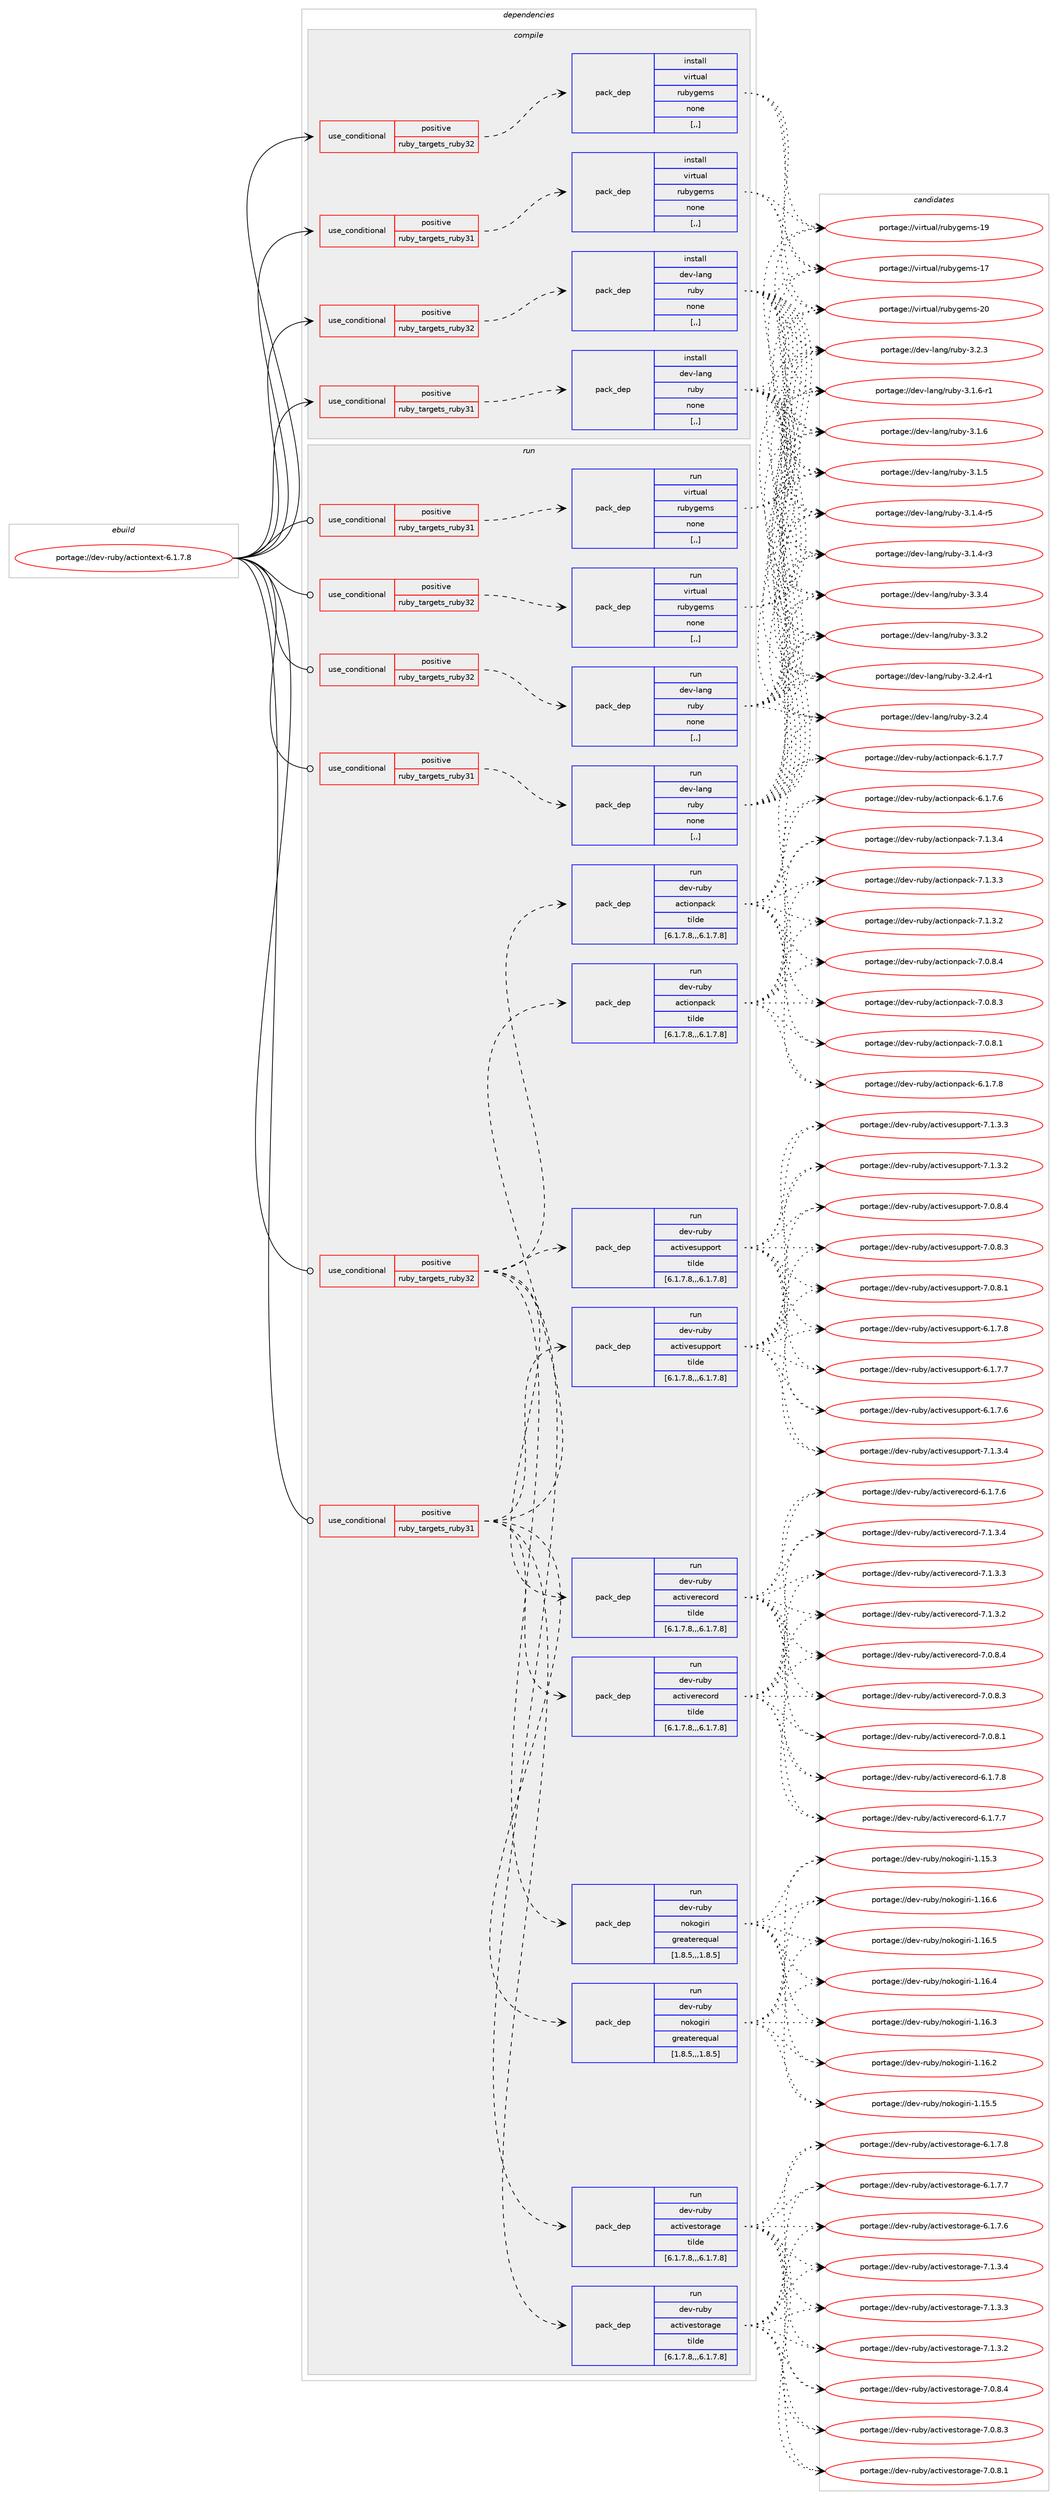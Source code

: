 digraph prolog {

# *************
# Graph options
# *************

newrank=true;
concentrate=true;
compound=true;
graph [rankdir=LR,fontname=Helvetica,fontsize=10,ranksep=1.5];#, ranksep=2.5, nodesep=0.2];
edge  [arrowhead=vee];
node  [fontname=Helvetica,fontsize=10];

# **********
# The ebuild
# **********

subgraph cluster_leftcol {
color=gray;
label=<<i>ebuild</i>>;
id [label="portage://dev-ruby/actiontext-6.1.7.8", color=red, width=4, href="../dev-ruby/actiontext-6.1.7.8.svg"];
}

# ****************
# The dependencies
# ****************

subgraph cluster_midcol {
color=gray;
label=<<i>dependencies</i>>;
subgraph cluster_compile {
fillcolor="#eeeeee";
style=filled;
label=<<i>compile</i>>;
subgraph cond43175 {
dependency173462 [label=<<TABLE BORDER="0" CELLBORDER="1" CELLSPACING="0" CELLPADDING="4"><TR><TD ROWSPAN="3" CELLPADDING="10">use_conditional</TD></TR><TR><TD>positive</TD></TR><TR><TD>ruby_targets_ruby31</TD></TR></TABLE>>, shape=none, color=red];
subgraph pack129010 {
dependency173463 [label=<<TABLE BORDER="0" CELLBORDER="1" CELLSPACING="0" CELLPADDING="4" WIDTH="220"><TR><TD ROWSPAN="6" CELLPADDING="30">pack_dep</TD></TR><TR><TD WIDTH="110">install</TD></TR><TR><TD>dev-lang</TD></TR><TR><TD>ruby</TD></TR><TR><TD>none</TD></TR><TR><TD>[,,]</TD></TR></TABLE>>, shape=none, color=blue];
}
dependency173462:e -> dependency173463:w [weight=20,style="dashed",arrowhead="vee"];
}
id:e -> dependency173462:w [weight=20,style="solid",arrowhead="vee"];
subgraph cond43176 {
dependency173464 [label=<<TABLE BORDER="0" CELLBORDER="1" CELLSPACING="0" CELLPADDING="4"><TR><TD ROWSPAN="3" CELLPADDING="10">use_conditional</TD></TR><TR><TD>positive</TD></TR><TR><TD>ruby_targets_ruby31</TD></TR></TABLE>>, shape=none, color=red];
subgraph pack129011 {
dependency173465 [label=<<TABLE BORDER="0" CELLBORDER="1" CELLSPACING="0" CELLPADDING="4" WIDTH="220"><TR><TD ROWSPAN="6" CELLPADDING="30">pack_dep</TD></TR><TR><TD WIDTH="110">install</TD></TR><TR><TD>virtual</TD></TR><TR><TD>rubygems</TD></TR><TR><TD>none</TD></TR><TR><TD>[,,]</TD></TR></TABLE>>, shape=none, color=blue];
}
dependency173464:e -> dependency173465:w [weight=20,style="dashed",arrowhead="vee"];
}
id:e -> dependency173464:w [weight=20,style="solid",arrowhead="vee"];
subgraph cond43177 {
dependency173466 [label=<<TABLE BORDER="0" CELLBORDER="1" CELLSPACING="0" CELLPADDING="4"><TR><TD ROWSPAN="3" CELLPADDING="10">use_conditional</TD></TR><TR><TD>positive</TD></TR><TR><TD>ruby_targets_ruby32</TD></TR></TABLE>>, shape=none, color=red];
subgraph pack129012 {
dependency173467 [label=<<TABLE BORDER="0" CELLBORDER="1" CELLSPACING="0" CELLPADDING="4" WIDTH="220"><TR><TD ROWSPAN="6" CELLPADDING="30">pack_dep</TD></TR><TR><TD WIDTH="110">install</TD></TR><TR><TD>dev-lang</TD></TR><TR><TD>ruby</TD></TR><TR><TD>none</TD></TR><TR><TD>[,,]</TD></TR></TABLE>>, shape=none, color=blue];
}
dependency173466:e -> dependency173467:w [weight=20,style="dashed",arrowhead="vee"];
}
id:e -> dependency173466:w [weight=20,style="solid",arrowhead="vee"];
subgraph cond43178 {
dependency173468 [label=<<TABLE BORDER="0" CELLBORDER="1" CELLSPACING="0" CELLPADDING="4"><TR><TD ROWSPAN="3" CELLPADDING="10">use_conditional</TD></TR><TR><TD>positive</TD></TR><TR><TD>ruby_targets_ruby32</TD></TR></TABLE>>, shape=none, color=red];
subgraph pack129013 {
dependency173469 [label=<<TABLE BORDER="0" CELLBORDER="1" CELLSPACING="0" CELLPADDING="4" WIDTH="220"><TR><TD ROWSPAN="6" CELLPADDING="30">pack_dep</TD></TR><TR><TD WIDTH="110">install</TD></TR><TR><TD>virtual</TD></TR><TR><TD>rubygems</TD></TR><TR><TD>none</TD></TR><TR><TD>[,,]</TD></TR></TABLE>>, shape=none, color=blue];
}
dependency173468:e -> dependency173469:w [weight=20,style="dashed",arrowhead="vee"];
}
id:e -> dependency173468:w [weight=20,style="solid",arrowhead="vee"];
}
subgraph cluster_compileandrun {
fillcolor="#eeeeee";
style=filled;
label=<<i>compile and run</i>>;
}
subgraph cluster_run {
fillcolor="#eeeeee";
style=filled;
label=<<i>run</i>>;
subgraph cond43179 {
dependency173470 [label=<<TABLE BORDER="0" CELLBORDER="1" CELLSPACING="0" CELLPADDING="4"><TR><TD ROWSPAN="3" CELLPADDING="10">use_conditional</TD></TR><TR><TD>positive</TD></TR><TR><TD>ruby_targets_ruby31</TD></TR></TABLE>>, shape=none, color=red];
subgraph pack129014 {
dependency173471 [label=<<TABLE BORDER="0" CELLBORDER="1" CELLSPACING="0" CELLPADDING="4" WIDTH="220"><TR><TD ROWSPAN="6" CELLPADDING="30">pack_dep</TD></TR><TR><TD WIDTH="110">run</TD></TR><TR><TD>dev-lang</TD></TR><TR><TD>ruby</TD></TR><TR><TD>none</TD></TR><TR><TD>[,,]</TD></TR></TABLE>>, shape=none, color=blue];
}
dependency173470:e -> dependency173471:w [weight=20,style="dashed",arrowhead="vee"];
}
id:e -> dependency173470:w [weight=20,style="solid",arrowhead="odot"];
subgraph cond43180 {
dependency173472 [label=<<TABLE BORDER="0" CELLBORDER="1" CELLSPACING="0" CELLPADDING="4"><TR><TD ROWSPAN="3" CELLPADDING="10">use_conditional</TD></TR><TR><TD>positive</TD></TR><TR><TD>ruby_targets_ruby31</TD></TR></TABLE>>, shape=none, color=red];
subgraph pack129015 {
dependency173473 [label=<<TABLE BORDER="0" CELLBORDER="1" CELLSPACING="0" CELLPADDING="4" WIDTH="220"><TR><TD ROWSPAN="6" CELLPADDING="30">pack_dep</TD></TR><TR><TD WIDTH="110">run</TD></TR><TR><TD>dev-ruby</TD></TR><TR><TD>actionpack</TD></TR><TR><TD>tilde</TD></TR><TR><TD>[6.1.7.8,,,6.1.7.8]</TD></TR></TABLE>>, shape=none, color=blue];
}
dependency173472:e -> dependency173473:w [weight=20,style="dashed",arrowhead="vee"];
subgraph pack129016 {
dependency173474 [label=<<TABLE BORDER="0" CELLBORDER="1" CELLSPACING="0" CELLPADDING="4" WIDTH="220"><TR><TD ROWSPAN="6" CELLPADDING="30">pack_dep</TD></TR><TR><TD WIDTH="110">run</TD></TR><TR><TD>dev-ruby</TD></TR><TR><TD>activerecord</TD></TR><TR><TD>tilde</TD></TR><TR><TD>[6.1.7.8,,,6.1.7.8]</TD></TR></TABLE>>, shape=none, color=blue];
}
dependency173472:e -> dependency173474:w [weight=20,style="dashed",arrowhead="vee"];
subgraph pack129017 {
dependency173475 [label=<<TABLE BORDER="0" CELLBORDER="1" CELLSPACING="0" CELLPADDING="4" WIDTH="220"><TR><TD ROWSPAN="6" CELLPADDING="30">pack_dep</TD></TR><TR><TD WIDTH="110">run</TD></TR><TR><TD>dev-ruby</TD></TR><TR><TD>activestorage</TD></TR><TR><TD>tilde</TD></TR><TR><TD>[6.1.7.8,,,6.1.7.8]</TD></TR></TABLE>>, shape=none, color=blue];
}
dependency173472:e -> dependency173475:w [weight=20,style="dashed",arrowhead="vee"];
subgraph pack129018 {
dependency173476 [label=<<TABLE BORDER="0" CELLBORDER="1" CELLSPACING="0" CELLPADDING="4" WIDTH="220"><TR><TD ROWSPAN="6" CELLPADDING="30">pack_dep</TD></TR><TR><TD WIDTH="110">run</TD></TR><TR><TD>dev-ruby</TD></TR><TR><TD>activesupport</TD></TR><TR><TD>tilde</TD></TR><TR><TD>[6.1.7.8,,,6.1.7.8]</TD></TR></TABLE>>, shape=none, color=blue];
}
dependency173472:e -> dependency173476:w [weight=20,style="dashed",arrowhead="vee"];
subgraph pack129019 {
dependency173477 [label=<<TABLE BORDER="0" CELLBORDER="1" CELLSPACING="0" CELLPADDING="4" WIDTH="220"><TR><TD ROWSPAN="6" CELLPADDING="30">pack_dep</TD></TR><TR><TD WIDTH="110">run</TD></TR><TR><TD>dev-ruby</TD></TR><TR><TD>nokogiri</TD></TR><TR><TD>greaterequal</TD></TR><TR><TD>[1.8.5,,,1.8.5]</TD></TR></TABLE>>, shape=none, color=blue];
}
dependency173472:e -> dependency173477:w [weight=20,style="dashed",arrowhead="vee"];
}
id:e -> dependency173472:w [weight=20,style="solid",arrowhead="odot"];
subgraph cond43181 {
dependency173478 [label=<<TABLE BORDER="0" CELLBORDER="1" CELLSPACING="0" CELLPADDING="4"><TR><TD ROWSPAN="3" CELLPADDING="10">use_conditional</TD></TR><TR><TD>positive</TD></TR><TR><TD>ruby_targets_ruby31</TD></TR></TABLE>>, shape=none, color=red];
subgraph pack129020 {
dependency173479 [label=<<TABLE BORDER="0" CELLBORDER="1" CELLSPACING="0" CELLPADDING="4" WIDTH="220"><TR><TD ROWSPAN="6" CELLPADDING="30">pack_dep</TD></TR><TR><TD WIDTH="110">run</TD></TR><TR><TD>virtual</TD></TR><TR><TD>rubygems</TD></TR><TR><TD>none</TD></TR><TR><TD>[,,]</TD></TR></TABLE>>, shape=none, color=blue];
}
dependency173478:e -> dependency173479:w [weight=20,style="dashed",arrowhead="vee"];
}
id:e -> dependency173478:w [weight=20,style="solid",arrowhead="odot"];
subgraph cond43182 {
dependency173480 [label=<<TABLE BORDER="0" CELLBORDER="1" CELLSPACING="0" CELLPADDING="4"><TR><TD ROWSPAN="3" CELLPADDING="10">use_conditional</TD></TR><TR><TD>positive</TD></TR><TR><TD>ruby_targets_ruby32</TD></TR></TABLE>>, shape=none, color=red];
subgraph pack129021 {
dependency173481 [label=<<TABLE BORDER="0" CELLBORDER="1" CELLSPACING="0" CELLPADDING="4" WIDTH="220"><TR><TD ROWSPAN="6" CELLPADDING="30">pack_dep</TD></TR><TR><TD WIDTH="110">run</TD></TR><TR><TD>dev-lang</TD></TR><TR><TD>ruby</TD></TR><TR><TD>none</TD></TR><TR><TD>[,,]</TD></TR></TABLE>>, shape=none, color=blue];
}
dependency173480:e -> dependency173481:w [weight=20,style="dashed",arrowhead="vee"];
}
id:e -> dependency173480:w [weight=20,style="solid",arrowhead="odot"];
subgraph cond43183 {
dependency173482 [label=<<TABLE BORDER="0" CELLBORDER="1" CELLSPACING="0" CELLPADDING="4"><TR><TD ROWSPAN="3" CELLPADDING="10">use_conditional</TD></TR><TR><TD>positive</TD></TR><TR><TD>ruby_targets_ruby32</TD></TR></TABLE>>, shape=none, color=red];
subgraph pack129022 {
dependency173483 [label=<<TABLE BORDER="0" CELLBORDER="1" CELLSPACING="0" CELLPADDING="4" WIDTH="220"><TR><TD ROWSPAN="6" CELLPADDING="30">pack_dep</TD></TR><TR><TD WIDTH="110">run</TD></TR><TR><TD>dev-ruby</TD></TR><TR><TD>actionpack</TD></TR><TR><TD>tilde</TD></TR><TR><TD>[6.1.7.8,,,6.1.7.8]</TD></TR></TABLE>>, shape=none, color=blue];
}
dependency173482:e -> dependency173483:w [weight=20,style="dashed",arrowhead="vee"];
subgraph pack129023 {
dependency173484 [label=<<TABLE BORDER="0" CELLBORDER="1" CELLSPACING="0" CELLPADDING="4" WIDTH="220"><TR><TD ROWSPAN="6" CELLPADDING="30">pack_dep</TD></TR><TR><TD WIDTH="110">run</TD></TR><TR><TD>dev-ruby</TD></TR><TR><TD>activerecord</TD></TR><TR><TD>tilde</TD></TR><TR><TD>[6.1.7.8,,,6.1.7.8]</TD></TR></TABLE>>, shape=none, color=blue];
}
dependency173482:e -> dependency173484:w [weight=20,style="dashed",arrowhead="vee"];
subgraph pack129024 {
dependency173485 [label=<<TABLE BORDER="0" CELLBORDER="1" CELLSPACING="0" CELLPADDING="4" WIDTH="220"><TR><TD ROWSPAN="6" CELLPADDING="30">pack_dep</TD></TR><TR><TD WIDTH="110">run</TD></TR><TR><TD>dev-ruby</TD></TR><TR><TD>activestorage</TD></TR><TR><TD>tilde</TD></TR><TR><TD>[6.1.7.8,,,6.1.7.8]</TD></TR></TABLE>>, shape=none, color=blue];
}
dependency173482:e -> dependency173485:w [weight=20,style="dashed",arrowhead="vee"];
subgraph pack129025 {
dependency173486 [label=<<TABLE BORDER="0" CELLBORDER="1" CELLSPACING="0" CELLPADDING="4" WIDTH="220"><TR><TD ROWSPAN="6" CELLPADDING="30">pack_dep</TD></TR><TR><TD WIDTH="110">run</TD></TR><TR><TD>dev-ruby</TD></TR><TR><TD>activesupport</TD></TR><TR><TD>tilde</TD></TR><TR><TD>[6.1.7.8,,,6.1.7.8]</TD></TR></TABLE>>, shape=none, color=blue];
}
dependency173482:e -> dependency173486:w [weight=20,style="dashed",arrowhead="vee"];
subgraph pack129026 {
dependency173487 [label=<<TABLE BORDER="0" CELLBORDER="1" CELLSPACING="0" CELLPADDING="4" WIDTH="220"><TR><TD ROWSPAN="6" CELLPADDING="30">pack_dep</TD></TR><TR><TD WIDTH="110">run</TD></TR><TR><TD>dev-ruby</TD></TR><TR><TD>nokogiri</TD></TR><TR><TD>greaterequal</TD></TR><TR><TD>[1.8.5,,,1.8.5]</TD></TR></TABLE>>, shape=none, color=blue];
}
dependency173482:e -> dependency173487:w [weight=20,style="dashed",arrowhead="vee"];
}
id:e -> dependency173482:w [weight=20,style="solid",arrowhead="odot"];
subgraph cond43184 {
dependency173488 [label=<<TABLE BORDER="0" CELLBORDER="1" CELLSPACING="0" CELLPADDING="4"><TR><TD ROWSPAN="3" CELLPADDING="10">use_conditional</TD></TR><TR><TD>positive</TD></TR><TR><TD>ruby_targets_ruby32</TD></TR></TABLE>>, shape=none, color=red];
subgraph pack129027 {
dependency173489 [label=<<TABLE BORDER="0" CELLBORDER="1" CELLSPACING="0" CELLPADDING="4" WIDTH="220"><TR><TD ROWSPAN="6" CELLPADDING="30">pack_dep</TD></TR><TR><TD WIDTH="110">run</TD></TR><TR><TD>virtual</TD></TR><TR><TD>rubygems</TD></TR><TR><TD>none</TD></TR><TR><TD>[,,]</TD></TR></TABLE>>, shape=none, color=blue];
}
dependency173488:e -> dependency173489:w [weight=20,style="dashed",arrowhead="vee"];
}
id:e -> dependency173488:w [weight=20,style="solid",arrowhead="odot"];
}
}

# **************
# The candidates
# **************

subgraph cluster_choices {
rank=same;
color=gray;
label=<<i>candidates</i>>;

subgraph choice129010 {
color=black;
nodesep=1;
choice10010111845108971101034711411798121455146514652 [label="portage://dev-lang/ruby-3.3.4", color=red, width=4,href="../dev-lang/ruby-3.3.4.svg"];
choice10010111845108971101034711411798121455146514650 [label="portage://dev-lang/ruby-3.3.2", color=red, width=4,href="../dev-lang/ruby-3.3.2.svg"];
choice100101118451089711010347114117981214551465046524511449 [label="portage://dev-lang/ruby-3.2.4-r1", color=red, width=4,href="../dev-lang/ruby-3.2.4-r1.svg"];
choice10010111845108971101034711411798121455146504652 [label="portage://dev-lang/ruby-3.2.4", color=red, width=4,href="../dev-lang/ruby-3.2.4.svg"];
choice10010111845108971101034711411798121455146504651 [label="portage://dev-lang/ruby-3.2.3", color=red, width=4,href="../dev-lang/ruby-3.2.3.svg"];
choice100101118451089711010347114117981214551464946544511449 [label="portage://dev-lang/ruby-3.1.6-r1", color=red, width=4,href="../dev-lang/ruby-3.1.6-r1.svg"];
choice10010111845108971101034711411798121455146494654 [label="portage://dev-lang/ruby-3.1.6", color=red, width=4,href="../dev-lang/ruby-3.1.6.svg"];
choice10010111845108971101034711411798121455146494653 [label="portage://dev-lang/ruby-3.1.5", color=red, width=4,href="../dev-lang/ruby-3.1.5.svg"];
choice100101118451089711010347114117981214551464946524511453 [label="portage://dev-lang/ruby-3.1.4-r5", color=red, width=4,href="../dev-lang/ruby-3.1.4-r5.svg"];
choice100101118451089711010347114117981214551464946524511451 [label="portage://dev-lang/ruby-3.1.4-r3", color=red, width=4,href="../dev-lang/ruby-3.1.4-r3.svg"];
dependency173463:e -> choice10010111845108971101034711411798121455146514652:w [style=dotted,weight="100"];
dependency173463:e -> choice10010111845108971101034711411798121455146514650:w [style=dotted,weight="100"];
dependency173463:e -> choice100101118451089711010347114117981214551465046524511449:w [style=dotted,weight="100"];
dependency173463:e -> choice10010111845108971101034711411798121455146504652:w [style=dotted,weight="100"];
dependency173463:e -> choice10010111845108971101034711411798121455146504651:w [style=dotted,weight="100"];
dependency173463:e -> choice100101118451089711010347114117981214551464946544511449:w [style=dotted,weight="100"];
dependency173463:e -> choice10010111845108971101034711411798121455146494654:w [style=dotted,weight="100"];
dependency173463:e -> choice10010111845108971101034711411798121455146494653:w [style=dotted,weight="100"];
dependency173463:e -> choice100101118451089711010347114117981214551464946524511453:w [style=dotted,weight="100"];
dependency173463:e -> choice100101118451089711010347114117981214551464946524511451:w [style=dotted,weight="100"];
}
subgraph choice129011 {
color=black;
nodesep=1;
choice118105114116117971084711411798121103101109115455048 [label="portage://virtual/rubygems-20", color=red, width=4,href="../virtual/rubygems-20.svg"];
choice118105114116117971084711411798121103101109115454957 [label="portage://virtual/rubygems-19", color=red, width=4,href="../virtual/rubygems-19.svg"];
choice118105114116117971084711411798121103101109115454955 [label="portage://virtual/rubygems-17", color=red, width=4,href="../virtual/rubygems-17.svg"];
dependency173465:e -> choice118105114116117971084711411798121103101109115455048:w [style=dotted,weight="100"];
dependency173465:e -> choice118105114116117971084711411798121103101109115454957:w [style=dotted,weight="100"];
dependency173465:e -> choice118105114116117971084711411798121103101109115454955:w [style=dotted,weight="100"];
}
subgraph choice129012 {
color=black;
nodesep=1;
choice10010111845108971101034711411798121455146514652 [label="portage://dev-lang/ruby-3.3.4", color=red, width=4,href="../dev-lang/ruby-3.3.4.svg"];
choice10010111845108971101034711411798121455146514650 [label="portage://dev-lang/ruby-3.3.2", color=red, width=4,href="../dev-lang/ruby-3.3.2.svg"];
choice100101118451089711010347114117981214551465046524511449 [label="portage://dev-lang/ruby-3.2.4-r1", color=red, width=4,href="../dev-lang/ruby-3.2.4-r1.svg"];
choice10010111845108971101034711411798121455146504652 [label="portage://dev-lang/ruby-3.2.4", color=red, width=4,href="../dev-lang/ruby-3.2.4.svg"];
choice10010111845108971101034711411798121455146504651 [label="portage://dev-lang/ruby-3.2.3", color=red, width=4,href="../dev-lang/ruby-3.2.3.svg"];
choice100101118451089711010347114117981214551464946544511449 [label="portage://dev-lang/ruby-3.1.6-r1", color=red, width=4,href="../dev-lang/ruby-3.1.6-r1.svg"];
choice10010111845108971101034711411798121455146494654 [label="portage://dev-lang/ruby-3.1.6", color=red, width=4,href="../dev-lang/ruby-3.1.6.svg"];
choice10010111845108971101034711411798121455146494653 [label="portage://dev-lang/ruby-3.1.5", color=red, width=4,href="../dev-lang/ruby-3.1.5.svg"];
choice100101118451089711010347114117981214551464946524511453 [label="portage://dev-lang/ruby-3.1.4-r5", color=red, width=4,href="../dev-lang/ruby-3.1.4-r5.svg"];
choice100101118451089711010347114117981214551464946524511451 [label="portage://dev-lang/ruby-3.1.4-r3", color=red, width=4,href="../dev-lang/ruby-3.1.4-r3.svg"];
dependency173467:e -> choice10010111845108971101034711411798121455146514652:w [style=dotted,weight="100"];
dependency173467:e -> choice10010111845108971101034711411798121455146514650:w [style=dotted,weight="100"];
dependency173467:e -> choice100101118451089711010347114117981214551465046524511449:w [style=dotted,weight="100"];
dependency173467:e -> choice10010111845108971101034711411798121455146504652:w [style=dotted,weight="100"];
dependency173467:e -> choice10010111845108971101034711411798121455146504651:w [style=dotted,weight="100"];
dependency173467:e -> choice100101118451089711010347114117981214551464946544511449:w [style=dotted,weight="100"];
dependency173467:e -> choice10010111845108971101034711411798121455146494654:w [style=dotted,weight="100"];
dependency173467:e -> choice10010111845108971101034711411798121455146494653:w [style=dotted,weight="100"];
dependency173467:e -> choice100101118451089711010347114117981214551464946524511453:w [style=dotted,weight="100"];
dependency173467:e -> choice100101118451089711010347114117981214551464946524511451:w [style=dotted,weight="100"];
}
subgraph choice129013 {
color=black;
nodesep=1;
choice118105114116117971084711411798121103101109115455048 [label="portage://virtual/rubygems-20", color=red, width=4,href="../virtual/rubygems-20.svg"];
choice118105114116117971084711411798121103101109115454957 [label="portage://virtual/rubygems-19", color=red, width=4,href="../virtual/rubygems-19.svg"];
choice118105114116117971084711411798121103101109115454955 [label="portage://virtual/rubygems-17", color=red, width=4,href="../virtual/rubygems-17.svg"];
dependency173469:e -> choice118105114116117971084711411798121103101109115455048:w [style=dotted,weight="100"];
dependency173469:e -> choice118105114116117971084711411798121103101109115454957:w [style=dotted,weight="100"];
dependency173469:e -> choice118105114116117971084711411798121103101109115454955:w [style=dotted,weight="100"];
}
subgraph choice129014 {
color=black;
nodesep=1;
choice10010111845108971101034711411798121455146514652 [label="portage://dev-lang/ruby-3.3.4", color=red, width=4,href="../dev-lang/ruby-3.3.4.svg"];
choice10010111845108971101034711411798121455146514650 [label="portage://dev-lang/ruby-3.3.2", color=red, width=4,href="../dev-lang/ruby-3.3.2.svg"];
choice100101118451089711010347114117981214551465046524511449 [label="portage://dev-lang/ruby-3.2.4-r1", color=red, width=4,href="../dev-lang/ruby-3.2.4-r1.svg"];
choice10010111845108971101034711411798121455146504652 [label="portage://dev-lang/ruby-3.2.4", color=red, width=4,href="../dev-lang/ruby-3.2.4.svg"];
choice10010111845108971101034711411798121455146504651 [label="portage://dev-lang/ruby-3.2.3", color=red, width=4,href="../dev-lang/ruby-3.2.3.svg"];
choice100101118451089711010347114117981214551464946544511449 [label="portage://dev-lang/ruby-3.1.6-r1", color=red, width=4,href="../dev-lang/ruby-3.1.6-r1.svg"];
choice10010111845108971101034711411798121455146494654 [label="portage://dev-lang/ruby-3.1.6", color=red, width=4,href="../dev-lang/ruby-3.1.6.svg"];
choice10010111845108971101034711411798121455146494653 [label="portage://dev-lang/ruby-3.1.5", color=red, width=4,href="../dev-lang/ruby-3.1.5.svg"];
choice100101118451089711010347114117981214551464946524511453 [label="portage://dev-lang/ruby-3.1.4-r5", color=red, width=4,href="../dev-lang/ruby-3.1.4-r5.svg"];
choice100101118451089711010347114117981214551464946524511451 [label="portage://dev-lang/ruby-3.1.4-r3", color=red, width=4,href="../dev-lang/ruby-3.1.4-r3.svg"];
dependency173471:e -> choice10010111845108971101034711411798121455146514652:w [style=dotted,weight="100"];
dependency173471:e -> choice10010111845108971101034711411798121455146514650:w [style=dotted,weight="100"];
dependency173471:e -> choice100101118451089711010347114117981214551465046524511449:w [style=dotted,weight="100"];
dependency173471:e -> choice10010111845108971101034711411798121455146504652:w [style=dotted,weight="100"];
dependency173471:e -> choice10010111845108971101034711411798121455146504651:w [style=dotted,weight="100"];
dependency173471:e -> choice100101118451089711010347114117981214551464946544511449:w [style=dotted,weight="100"];
dependency173471:e -> choice10010111845108971101034711411798121455146494654:w [style=dotted,weight="100"];
dependency173471:e -> choice10010111845108971101034711411798121455146494653:w [style=dotted,weight="100"];
dependency173471:e -> choice100101118451089711010347114117981214551464946524511453:w [style=dotted,weight="100"];
dependency173471:e -> choice100101118451089711010347114117981214551464946524511451:w [style=dotted,weight="100"];
}
subgraph choice129015 {
color=black;
nodesep=1;
choice100101118451141179812147979911610511111011297991074555464946514652 [label="portage://dev-ruby/actionpack-7.1.3.4", color=red, width=4,href="../dev-ruby/actionpack-7.1.3.4.svg"];
choice100101118451141179812147979911610511111011297991074555464946514651 [label="portage://dev-ruby/actionpack-7.1.3.3", color=red, width=4,href="../dev-ruby/actionpack-7.1.3.3.svg"];
choice100101118451141179812147979911610511111011297991074555464946514650 [label="portage://dev-ruby/actionpack-7.1.3.2", color=red, width=4,href="../dev-ruby/actionpack-7.1.3.2.svg"];
choice100101118451141179812147979911610511111011297991074555464846564652 [label="portage://dev-ruby/actionpack-7.0.8.4", color=red, width=4,href="../dev-ruby/actionpack-7.0.8.4.svg"];
choice100101118451141179812147979911610511111011297991074555464846564651 [label="portage://dev-ruby/actionpack-7.0.8.3", color=red, width=4,href="../dev-ruby/actionpack-7.0.8.3.svg"];
choice100101118451141179812147979911610511111011297991074555464846564649 [label="portage://dev-ruby/actionpack-7.0.8.1", color=red, width=4,href="../dev-ruby/actionpack-7.0.8.1.svg"];
choice100101118451141179812147979911610511111011297991074554464946554656 [label="portage://dev-ruby/actionpack-6.1.7.8", color=red, width=4,href="../dev-ruby/actionpack-6.1.7.8.svg"];
choice100101118451141179812147979911610511111011297991074554464946554655 [label="portage://dev-ruby/actionpack-6.1.7.7", color=red, width=4,href="../dev-ruby/actionpack-6.1.7.7.svg"];
choice100101118451141179812147979911610511111011297991074554464946554654 [label="portage://dev-ruby/actionpack-6.1.7.6", color=red, width=4,href="../dev-ruby/actionpack-6.1.7.6.svg"];
dependency173473:e -> choice100101118451141179812147979911610511111011297991074555464946514652:w [style=dotted,weight="100"];
dependency173473:e -> choice100101118451141179812147979911610511111011297991074555464946514651:w [style=dotted,weight="100"];
dependency173473:e -> choice100101118451141179812147979911610511111011297991074555464946514650:w [style=dotted,weight="100"];
dependency173473:e -> choice100101118451141179812147979911610511111011297991074555464846564652:w [style=dotted,weight="100"];
dependency173473:e -> choice100101118451141179812147979911610511111011297991074555464846564651:w [style=dotted,weight="100"];
dependency173473:e -> choice100101118451141179812147979911610511111011297991074555464846564649:w [style=dotted,weight="100"];
dependency173473:e -> choice100101118451141179812147979911610511111011297991074554464946554656:w [style=dotted,weight="100"];
dependency173473:e -> choice100101118451141179812147979911610511111011297991074554464946554655:w [style=dotted,weight="100"];
dependency173473:e -> choice100101118451141179812147979911610511111011297991074554464946554654:w [style=dotted,weight="100"];
}
subgraph choice129016 {
color=black;
nodesep=1;
choice1001011184511411798121479799116105118101114101991111141004555464946514652 [label="portage://dev-ruby/activerecord-7.1.3.4", color=red, width=4,href="../dev-ruby/activerecord-7.1.3.4.svg"];
choice1001011184511411798121479799116105118101114101991111141004555464946514651 [label="portage://dev-ruby/activerecord-7.1.3.3", color=red, width=4,href="../dev-ruby/activerecord-7.1.3.3.svg"];
choice1001011184511411798121479799116105118101114101991111141004555464946514650 [label="portage://dev-ruby/activerecord-7.1.3.2", color=red, width=4,href="../dev-ruby/activerecord-7.1.3.2.svg"];
choice1001011184511411798121479799116105118101114101991111141004555464846564652 [label="portage://dev-ruby/activerecord-7.0.8.4", color=red, width=4,href="../dev-ruby/activerecord-7.0.8.4.svg"];
choice1001011184511411798121479799116105118101114101991111141004555464846564651 [label="portage://dev-ruby/activerecord-7.0.8.3", color=red, width=4,href="../dev-ruby/activerecord-7.0.8.3.svg"];
choice1001011184511411798121479799116105118101114101991111141004555464846564649 [label="portage://dev-ruby/activerecord-7.0.8.1", color=red, width=4,href="../dev-ruby/activerecord-7.0.8.1.svg"];
choice1001011184511411798121479799116105118101114101991111141004554464946554656 [label="portage://dev-ruby/activerecord-6.1.7.8", color=red, width=4,href="../dev-ruby/activerecord-6.1.7.8.svg"];
choice1001011184511411798121479799116105118101114101991111141004554464946554655 [label="portage://dev-ruby/activerecord-6.1.7.7", color=red, width=4,href="../dev-ruby/activerecord-6.1.7.7.svg"];
choice1001011184511411798121479799116105118101114101991111141004554464946554654 [label="portage://dev-ruby/activerecord-6.1.7.6", color=red, width=4,href="../dev-ruby/activerecord-6.1.7.6.svg"];
dependency173474:e -> choice1001011184511411798121479799116105118101114101991111141004555464946514652:w [style=dotted,weight="100"];
dependency173474:e -> choice1001011184511411798121479799116105118101114101991111141004555464946514651:w [style=dotted,weight="100"];
dependency173474:e -> choice1001011184511411798121479799116105118101114101991111141004555464946514650:w [style=dotted,weight="100"];
dependency173474:e -> choice1001011184511411798121479799116105118101114101991111141004555464846564652:w [style=dotted,weight="100"];
dependency173474:e -> choice1001011184511411798121479799116105118101114101991111141004555464846564651:w [style=dotted,weight="100"];
dependency173474:e -> choice1001011184511411798121479799116105118101114101991111141004555464846564649:w [style=dotted,weight="100"];
dependency173474:e -> choice1001011184511411798121479799116105118101114101991111141004554464946554656:w [style=dotted,weight="100"];
dependency173474:e -> choice1001011184511411798121479799116105118101114101991111141004554464946554655:w [style=dotted,weight="100"];
dependency173474:e -> choice1001011184511411798121479799116105118101114101991111141004554464946554654:w [style=dotted,weight="100"];
}
subgraph choice129017 {
color=black;
nodesep=1;
choice1001011184511411798121479799116105118101115116111114971031014555464946514652 [label="portage://dev-ruby/activestorage-7.1.3.4", color=red, width=4,href="../dev-ruby/activestorage-7.1.3.4.svg"];
choice1001011184511411798121479799116105118101115116111114971031014555464946514651 [label="portage://dev-ruby/activestorage-7.1.3.3", color=red, width=4,href="../dev-ruby/activestorage-7.1.3.3.svg"];
choice1001011184511411798121479799116105118101115116111114971031014555464946514650 [label="portage://dev-ruby/activestorage-7.1.3.2", color=red, width=4,href="../dev-ruby/activestorage-7.1.3.2.svg"];
choice1001011184511411798121479799116105118101115116111114971031014555464846564652 [label="portage://dev-ruby/activestorage-7.0.8.4", color=red, width=4,href="../dev-ruby/activestorage-7.0.8.4.svg"];
choice1001011184511411798121479799116105118101115116111114971031014555464846564651 [label="portage://dev-ruby/activestorage-7.0.8.3", color=red, width=4,href="../dev-ruby/activestorage-7.0.8.3.svg"];
choice1001011184511411798121479799116105118101115116111114971031014555464846564649 [label="portage://dev-ruby/activestorage-7.0.8.1", color=red, width=4,href="../dev-ruby/activestorage-7.0.8.1.svg"];
choice1001011184511411798121479799116105118101115116111114971031014554464946554656 [label="portage://dev-ruby/activestorage-6.1.7.8", color=red, width=4,href="../dev-ruby/activestorage-6.1.7.8.svg"];
choice1001011184511411798121479799116105118101115116111114971031014554464946554655 [label="portage://dev-ruby/activestorage-6.1.7.7", color=red, width=4,href="../dev-ruby/activestorage-6.1.7.7.svg"];
choice1001011184511411798121479799116105118101115116111114971031014554464946554654 [label="portage://dev-ruby/activestorage-6.1.7.6", color=red, width=4,href="../dev-ruby/activestorage-6.1.7.6.svg"];
dependency173475:e -> choice1001011184511411798121479799116105118101115116111114971031014555464946514652:w [style=dotted,weight="100"];
dependency173475:e -> choice1001011184511411798121479799116105118101115116111114971031014555464946514651:w [style=dotted,weight="100"];
dependency173475:e -> choice1001011184511411798121479799116105118101115116111114971031014555464946514650:w [style=dotted,weight="100"];
dependency173475:e -> choice1001011184511411798121479799116105118101115116111114971031014555464846564652:w [style=dotted,weight="100"];
dependency173475:e -> choice1001011184511411798121479799116105118101115116111114971031014555464846564651:w [style=dotted,weight="100"];
dependency173475:e -> choice1001011184511411798121479799116105118101115116111114971031014555464846564649:w [style=dotted,weight="100"];
dependency173475:e -> choice1001011184511411798121479799116105118101115116111114971031014554464946554656:w [style=dotted,weight="100"];
dependency173475:e -> choice1001011184511411798121479799116105118101115116111114971031014554464946554655:w [style=dotted,weight="100"];
dependency173475:e -> choice1001011184511411798121479799116105118101115116111114971031014554464946554654:w [style=dotted,weight="100"];
}
subgraph choice129018 {
color=black;
nodesep=1;
choice10010111845114117981214797991161051181011151171121121111141164555464946514652 [label="portage://dev-ruby/activesupport-7.1.3.4", color=red, width=4,href="../dev-ruby/activesupport-7.1.3.4.svg"];
choice10010111845114117981214797991161051181011151171121121111141164555464946514651 [label="portage://dev-ruby/activesupport-7.1.3.3", color=red, width=4,href="../dev-ruby/activesupport-7.1.3.3.svg"];
choice10010111845114117981214797991161051181011151171121121111141164555464946514650 [label="portage://dev-ruby/activesupport-7.1.3.2", color=red, width=4,href="../dev-ruby/activesupport-7.1.3.2.svg"];
choice10010111845114117981214797991161051181011151171121121111141164555464846564652 [label="portage://dev-ruby/activesupport-7.0.8.4", color=red, width=4,href="../dev-ruby/activesupport-7.0.8.4.svg"];
choice10010111845114117981214797991161051181011151171121121111141164555464846564651 [label="portage://dev-ruby/activesupport-7.0.8.3", color=red, width=4,href="../dev-ruby/activesupport-7.0.8.3.svg"];
choice10010111845114117981214797991161051181011151171121121111141164555464846564649 [label="portage://dev-ruby/activesupport-7.0.8.1", color=red, width=4,href="../dev-ruby/activesupport-7.0.8.1.svg"];
choice10010111845114117981214797991161051181011151171121121111141164554464946554656 [label="portage://dev-ruby/activesupport-6.1.7.8", color=red, width=4,href="../dev-ruby/activesupport-6.1.7.8.svg"];
choice10010111845114117981214797991161051181011151171121121111141164554464946554655 [label="portage://dev-ruby/activesupport-6.1.7.7", color=red, width=4,href="../dev-ruby/activesupport-6.1.7.7.svg"];
choice10010111845114117981214797991161051181011151171121121111141164554464946554654 [label="portage://dev-ruby/activesupport-6.1.7.6", color=red, width=4,href="../dev-ruby/activesupport-6.1.7.6.svg"];
dependency173476:e -> choice10010111845114117981214797991161051181011151171121121111141164555464946514652:w [style=dotted,weight="100"];
dependency173476:e -> choice10010111845114117981214797991161051181011151171121121111141164555464946514651:w [style=dotted,weight="100"];
dependency173476:e -> choice10010111845114117981214797991161051181011151171121121111141164555464946514650:w [style=dotted,weight="100"];
dependency173476:e -> choice10010111845114117981214797991161051181011151171121121111141164555464846564652:w [style=dotted,weight="100"];
dependency173476:e -> choice10010111845114117981214797991161051181011151171121121111141164555464846564651:w [style=dotted,weight="100"];
dependency173476:e -> choice10010111845114117981214797991161051181011151171121121111141164555464846564649:w [style=dotted,weight="100"];
dependency173476:e -> choice10010111845114117981214797991161051181011151171121121111141164554464946554656:w [style=dotted,weight="100"];
dependency173476:e -> choice10010111845114117981214797991161051181011151171121121111141164554464946554655:w [style=dotted,weight="100"];
dependency173476:e -> choice10010111845114117981214797991161051181011151171121121111141164554464946554654:w [style=dotted,weight="100"];
}
subgraph choice129019 {
color=black;
nodesep=1;
choice10010111845114117981214711011110711110310511410545494649544654 [label="portage://dev-ruby/nokogiri-1.16.6", color=red, width=4,href="../dev-ruby/nokogiri-1.16.6.svg"];
choice10010111845114117981214711011110711110310511410545494649544653 [label="portage://dev-ruby/nokogiri-1.16.5", color=red, width=4,href="../dev-ruby/nokogiri-1.16.5.svg"];
choice10010111845114117981214711011110711110310511410545494649544652 [label="portage://dev-ruby/nokogiri-1.16.4", color=red, width=4,href="../dev-ruby/nokogiri-1.16.4.svg"];
choice10010111845114117981214711011110711110310511410545494649544651 [label="portage://dev-ruby/nokogiri-1.16.3", color=red, width=4,href="../dev-ruby/nokogiri-1.16.3.svg"];
choice10010111845114117981214711011110711110310511410545494649544650 [label="portage://dev-ruby/nokogiri-1.16.2", color=red, width=4,href="../dev-ruby/nokogiri-1.16.2.svg"];
choice10010111845114117981214711011110711110310511410545494649534653 [label="portage://dev-ruby/nokogiri-1.15.5", color=red, width=4,href="../dev-ruby/nokogiri-1.15.5.svg"];
choice10010111845114117981214711011110711110310511410545494649534651 [label="portage://dev-ruby/nokogiri-1.15.3", color=red, width=4,href="../dev-ruby/nokogiri-1.15.3.svg"];
dependency173477:e -> choice10010111845114117981214711011110711110310511410545494649544654:w [style=dotted,weight="100"];
dependency173477:e -> choice10010111845114117981214711011110711110310511410545494649544653:w [style=dotted,weight="100"];
dependency173477:e -> choice10010111845114117981214711011110711110310511410545494649544652:w [style=dotted,weight="100"];
dependency173477:e -> choice10010111845114117981214711011110711110310511410545494649544651:w [style=dotted,weight="100"];
dependency173477:e -> choice10010111845114117981214711011110711110310511410545494649544650:w [style=dotted,weight="100"];
dependency173477:e -> choice10010111845114117981214711011110711110310511410545494649534653:w [style=dotted,weight="100"];
dependency173477:e -> choice10010111845114117981214711011110711110310511410545494649534651:w [style=dotted,weight="100"];
}
subgraph choice129020 {
color=black;
nodesep=1;
choice118105114116117971084711411798121103101109115455048 [label="portage://virtual/rubygems-20", color=red, width=4,href="../virtual/rubygems-20.svg"];
choice118105114116117971084711411798121103101109115454957 [label="portage://virtual/rubygems-19", color=red, width=4,href="../virtual/rubygems-19.svg"];
choice118105114116117971084711411798121103101109115454955 [label="portage://virtual/rubygems-17", color=red, width=4,href="../virtual/rubygems-17.svg"];
dependency173479:e -> choice118105114116117971084711411798121103101109115455048:w [style=dotted,weight="100"];
dependency173479:e -> choice118105114116117971084711411798121103101109115454957:w [style=dotted,weight="100"];
dependency173479:e -> choice118105114116117971084711411798121103101109115454955:w [style=dotted,weight="100"];
}
subgraph choice129021 {
color=black;
nodesep=1;
choice10010111845108971101034711411798121455146514652 [label="portage://dev-lang/ruby-3.3.4", color=red, width=4,href="../dev-lang/ruby-3.3.4.svg"];
choice10010111845108971101034711411798121455146514650 [label="portage://dev-lang/ruby-3.3.2", color=red, width=4,href="../dev-lang/ruby-3.3.2.svg"];
choice100101118451089711010347114117981214551465046524511449 [label="portage://dev-lang/ruby-3.2.4-r1", color=red, width=4,href="../dev-lang/ruby-3.2.4-r1.svg"];
choice10010111845108971101034711411798121455146504652 [label="portage://dev-lang/ruby-3.2.4", color=red, width=4,href="../dev-lang/ruby-3.2.4.svg"];
choice10010111845108971101034711411798121455146504651 [label="portage://dev-lang/ruby-3.2.3", color=red, width=4,href="../dev-lang/ruby-3.2.3.svg"];
choice100101118451089711010347114117981214551464946544511449 [label="portage://dev-lang/ruby-3.1.6-r1", color=red, width=4,href="../dev-lang/ruby-3.1.6-r1.svg"];
choice10010111845108971101034711411798121455146494654 [label="portage://dev-lang/ruby-3.1.6", color=red, width=4,href="../dev-lang/ruby-3.1.6.svg"];
choice10010111845108971101034711411798121455146494653 [label="portage://dev-lang/ruby-3.1.5", color=red, width=4,href="../dev-lang/ruby-3.1.5.svg"];
choice100101118451089711010347114117981214551464946524511453 [label="portage://dev-lang/ruby-3.1.4-r5", color=red, width=4,href="../dev-lang/ruby-3.1.4-r5.svg"];
choice100101118451089711010347114117981214551464946524511451 [label="portage://dev-lang/ruby-3.1.4-r3", color=red, width=4,href="../dev-lang/ruby-3.1.4-r3.svg"];
dependency173481:e -> choice10010111845108971101034711411798121455146514652:w [style=dotted,weight="100"];
dependency173481:e -> choice10010111845108971101034711411798121455146514650:w [style=dotted,weight="100"];
dependency173481:e -> choice100101118451089711010347114117981214551465046524511449:w [style=dotted,weight="100"];
dependency173481:e -> choice10010111845108971101034711411798121455146504652:w [style=dotted,weight="100"];
dependency173481:e -> choice10010111845108971101034711411798121455146504651:w [style=dotted,weight="100"];
dependency173481:e -> choice100101118451089711010347114117981214551464946544511449:w [style=dotted,weight="100"];
dependency173481:e -> choice10010111845108971101034711411798121455146494654:w [style=dotted,weight="100"];
dependency173481:e -> choice10010111845108971101034711411798121455146494653:w [style=dotted,weight="100"];
dependency173481:e -> choice100101118451089711010347114117981214551464946524511453:w [style=dotted,weight="100"];
dependency173481:e -> choice100101118451089711010347114117981214551464946524511451:w [style=dotted,weight="100"];
}
subgraph choice129022 {
color=black;
nodesep=1;
choice100101118451141179812147979911610511111011297991074555464946514652 [label="portage://dev-ruby/actionpack-7.1.3.4", color=red, width=4,href="../dev-ruby/actionpack-7.1.3.4.svg"];
choice100101118451141179812147979911610511111011297991074555464946514651 [label="portage://dev-ruby/actionpack-7.1.3.3", color=red, width=4,href="../dev-ruby/actionpack-7.1.3.3.svg"];
choice100101118451141179812147979911610511111011297991074555464946514650 [label="portage://dev-ruby/actionpack-7.1.3.2", color=red, width=4,href="../dev-ruby/actionpack-7.1.3.2.svg"];
choice100101118451141179812147979911610511111011297991074555464846564652 [label="portage://dev-ruby/actionpack-7.0.8.4", color=red, width=4,href="../dev-ruby/actionpack-7.0.8.4.svg"];
choice100101118451141179812147979911610511111011297991074555464846564651 [label="portage://dev-ruby/actionpack-7.0.8.3", color=red, width=4,href="../dev-ruby/actionpack-7.0.8.3.svg"];
choice100101118451141179812147979911610511111011297991074555464846564649 [label="portage://dev-ruby/actionpack-7.0.8.1", color=red, width=4,href="../dev-ruby/actionpack-7.0.8.1.svg"];
choice100101118451141179812147979911610511111011297991074554464946554656 [label="portage://dev-ruby/actionpack-6.1.7.8", color=red, width=4,href="../dev-ruby/actionpack-6.1.7.8.svg"];
choice100101118451141179812147979911610511111011297991074554464946554655 [label="portage://dev-ruby/actionpack-6.1.7.7", color=red, width=4,href="../dev-ruby/actionpack-6.1.7.7.svg"];
choice100101118451141179812147979911610511111011297991074554464946554654 [label="portage://dev-ruby/actionpack-6.1.7.6", color=red, width=4,href="../dev-ruby/actionpack-6.1.7.6.svg"];
dependency173483:e -> choice100101118451141179812147979911610511111011297991074555464946514652:w [style=dotted,weight="100"];
dependency173483:e -> choice100101118451141179812147979911610511111011297991074555464946514651:w [style=dotted,weight="100"];
dependency173483:e -> choice100101118451141179812147979911610511111011297991074555464946514650:w [style=dotted,weight="100"];
dependency173483:e -> choice100101118451141179812147979911610511111011297991074555464846564652:w [style=dotted,weight="100"];
dependency173483:e -> choice100101118451141179812147979911610511111011297991074555464846564651:w [style=dotted,weight="100"];
dependency173483:e -> choice100101118451141179812147979911610511111011297991074555464846564649:w [style=dotted,weight="100"];
dependency173483:e -> choice100101118451141179812147979911610511111011297991074554464946554656:w [style=dotted,weight="100"];
dependency173483:e -> choice100101118451141179812147979911610511111011297991074554464946554655:w [style=dotted,weight="100"];
dependency173483:e -> choice100101118451141179812147979911610511111011297991074554464946554654:w [style=dotted,weight="100"];
}
subgraph choice129023 {
color=black;
nodesep=1;
choice1001011184511411798121479799116105118101114101991111141004555464946514652 [label="portage://dev-ruby/activerecord-7.1.3.4", color=red, width=4,href="../dev-ruby/activerecord-7.1.3.4.svg"];
choice1001011184511411798121479799116105118101114101991111141004555464946514651 [label="portage://dev-ruby/activerecord-7.1.3.3", color=red, width=4,href="../dev-ruby/activerecord-7.1.3.3.svg"];
choice1001011184511411798121479799116105118101114101991111141004555464946514650 [label="portage://dev-ruby/activerecord-7.1.3.2", color=red, width=4,href="../dev-ruby/activerecord-7.1.3.2.svg"];
choice1001011184511411798121479799116105118101114101991111141004555464846564652 [label="portage://dev-ruby/activerecord-7.0.8.4", color=red, width=4,href="../dev-ruby/activerecord-7.0.8.4.svg"];
choice1001011184511411798121479799116105118101114101991111141004555464846564651 [label="portage://dev-ruby/activerecord-7.0.8.3", color=red, width=4,href="../dev-ruby/activerecord-7.0.8.3.svg"];
choice1001011184511411798121479799116105118101114101991111141004555464846564649 [label="portage://dev-ruby/activerecord-7.0.8.1", color=red, width=4,href="../dev-ruby/activerecord-7.0.8.1.svg"];
choice1001011184511411798121479799116105118101114101991111141004554464946554656 [label="portage://dev-ruby/activerecord-6.1.7.8", color=red, width=4,href="../dev-ruby/activerecord-6.1.7.8.svg"];
choice1001011184511411798121479799116105118101114101991111141004554464946554655 [label="portage://dev-ruby/activerecord-6.1.7.7", color=red, width=4,href="../dev-ruby/activerecord-6.1.7.7.svg"];
choice1001011184511411798121479799116105118101114101991111141004554464946554654 [label="portage://dev-ruby/activerecord-6.1.7.6", color=red, width=4,href="../dev-ruby/activerecord-6.1.7.6.svg"];
dependency173484:e -> choice1001011184511411798121479799116105118101114101991111141004555464946514652:w [style=dotted,weight="100"];
dependency173484:e -> choice1001011184511411798121479799116105118101114101991111141004555464946514651:w [style=dotted,weight="100"];
dependency173484:e -> choice1001011184511411798121479799116105118101114101991111141004555464946514650:w [style=dotted,weight="100"];
dependency173484:e -> choice1001011184511411798121479799116105118101114101991111141004555464846564652:w [style=dotted,weight="100"];
dependency173484:e -> choice1001011184511411798121479799116105118101114101991111141004555464846564651:w [style=dotted,weight="100"];
dependency173484:e -> choice1001011184511411798121479799116105118101114101991111141004555464846564649:w [style=dotted,weight="100"];
dependency173484:e -> choice1001011184511411798121479799116105118101114101991111141004554464946554656:w [style=dotted,weight="100"];
dependency173484:e -> choice1001011184511411798121479799116105118101114101991111141004554464946554655:w [style=dotted,weight="100"];
dependency173484:e -> choice1001011184511411798121479799116105118101114101991111141004554464946554654:w [style=dotted,weight="100"];
}
subgraph choice129024 {
color=black;
nodesep=1;
choice1001011184511411798121479799116105118101115116111114971031014555464946514652 [label="portage://dev-ruby/activestorage-7.1.3.4", color=red, width=4,href="../dev-ruby/activestorage-7.1.3.4.svg"];
choice1001011184511411798121479799116105118101115116111114971031014555464946514651 [label="portage://dev-ruby/activestorage-7.1.3.3", color=red, width=4,href="../dev-ruby/activestorage-7.1.3.3.svg"];
choice1001011184511411798121479799116105118101115116111114971031014555464946514650 [label="portage://dev-ruby/activestorage-7.1.3.2", color=red, width=4,href="../dev-ruby/activestorage-7.1.3.2.svg"];
choice1001011184511411798121479799116105118101115116111114971031014555464846564652 [label="portage://dev-ruby/activestorage-7.0.8.4", color=red, width=4,href="../dev-ruby/activestorage-7.0.8.4.svg"];
choice1001011184511411798121479799116105118101115116111114971031014555464846564651 [label="portage://dev-ruby/activestorage-7.0.8.3", color=red, width=4,href="../dev-ruby/activestorage-7.0.8.3.svg"];
choice1001011184511411798121479799116105118101115116111114971031014555464846564649 [label="portage://dev-ruby/activestorage-7.0.8.1", color=red, width=4,href="../dev-ruby/activestorage-7.0.8.1.svg"];
choice1001011184511411798121479799116105118101115116111114971031014554464946554656 [label="portage://dev-ruby/activestorage-6.1.7.8", color=red, width=4,href="../dev-ruby/activestorage-6.1.7.8.svg"];
choice1001011184511411798121479799116105118101115116111114971031014554464946554655 [label="portage://dev-ruby/activestorage-6.1.7.7", color=red, width=4,href="../dev-ruby/activestorage-6.1.7.7.svg"];
choice1001011184511411798121479799116105118101115116111114971031014554464946554654 [label="portage://dev-ruby/activestorage-6.1.7.6", color=red, width=4,href="../dev-ruby/activestorage-6.1.7.6.svg"];
dependency173485:e -> choice1001011184511411798121479799116105118101115116111114971031014555464946514652:w [style=dotted,weight="100"];
dependency173485:e -> choice1001011184511411798121479799116105118101115116111114971031014555464946514651:w [style=dotted,weight="100"];
dependency173485:e -> choice1001011184511411798121479799116105118101115116111114971031014555464946514650:w [style=dotted,weight="100"];
dependency173485:e -> choice1001011184511411798121479799116105118101115116111114971031014555464846564652:w [style=dotted,weight="100"];
dependency173485:e -> choice1001011184511411798121479799116105118101115116111114971031014555464846564651:w [style=dotted,weight="100"];
dependency173485:e -> choice1001011184511411798121479799116105118101115116111114971031014555464846564649:w [style=dotted,weight="100"];
dependency173485:e -> choice1001011184511411798121479799116105118101115116111114971031014554464946554656:w [style=dotted,weight="100"];
dependency173485:e -> choice1001011184511411798121479799116105118101115116111114971031014554464946554655:w [style=dotted,weight="100"];
dependency173485:e -> choice1001011184511411798121479799116105118101115116111114971031014554464946554654:w [style=dotted,weight="100"];
}
subgraph choice129025 {
color=black;
nodesep=1;
choice10010111845114117981214797991161051181011151171121121111141164555464946514652 [label="portage://dev-ruby/activesupport-7.1.3.4", color=red, width=4,href="../dev-ruby/activesupport-7.1.3.4.svg"];
choice10010111845114117981214797991161051181011151171121121111141164555464946514651 [label="portage://dev-ruby/activesupport-7.1.3.3", color=red, width=4,href="../dev-ruby/activesupport-7.1.3.3.svg"];
choice10010111845114117981214797991161051181011151171121121111141164555464946514650 [label="portage://dev-ruby/activesupport-7.1.3.2", color=red, width=4,href="../dev-ruby/activesupport-7.1.3.2.svg"];
choice10010111845114117981214797991161051181011151171121121111141164555464846564652 [label="portage://dev-ruby/activesupport-7.0.8.4", color=red, width=4,href="../dev-ruby/activesupport-7.0.8.4.svg"];
choice10010111845114117981214797991161051181011151171121121111141164555464846564651 [label="portage://dev-ruby/activesupport-7.0.8.3", color=red, width=4,href="../dev-ruby/activesupport-7.0.8.3.svg"];
choice10010111845114117981214797991161051181011151171121121111141164555464846564649 [label="portage://dev-ruby/activesupport-7.0.8.1", color=red, width=4,href="../dev-ruby/activesupport-7.0.8.1.svg"];
choice10010111845114117981214797991161051181011151171121121111141164554464946554656 [label="portage://dev-ruby/activesupport-6.1.7.8", color=red, width=4,href="../dev-ruby/activesupport-6.1.7.8.svg"];
choice10010111845114117981214797991161051181011151171121121111141164554464946554655 [label="portage://dev-ruby/activesupport-6.1.7.7", color=red, width=4,href="../dev-ruby/activesupport-6.1.7.7.svg"];
choice10010111845114117981214797991161051181011151171121121111141164554464946554654 [label="portage://dev-ruby/activesupport-6.1.7.6", color=red, width=4,href="../dev-ruby/activesupport-6.1.7.6.svg"];
dependency173486:e -> choice10010111845114117981214797991161051181011151171121121111141164555464946514652:w [style=dotted,weight="100"];
dependency173486:e -> choice10010111845114117981214797991161051181011151171121121111141164555464946514651:w [style=dotted,weight="100"];
dependency173486:e -> choice10010111845114117981214797991161051181011151171121121111141164555464946514650:w [style=dotted,weight="100"];
dependency173486:e -> choice10010111845114117981214797991161051181011151171121121111141164555464846564652:w [style=dotted,weight="100"];
dependency173486:e -> choice10010111845114117981214797991161051181011151171121121111141164555464846564651:w [style=dotted,weight="100"];
dependency173486:e -> choice10010111845114117981214797991161051181011151171121121111141164555464846564649:w [style=dotted,weight="100"];
dependency173486:e -> choice10010111845114117981214797991161051181011151171121121111141164554464946554656:w [style=dotted,weight="100"];
dependency173486:e -> choice10010111845114117981214797991161051181011151171121121111141164554464946554655:w [style=dotted,weight="100"];
dependency173486:e -> choice10010111845114117981214797991161051181011151171121121111141164554464946554654:w [style=dotted,weight="100"];
}
subgraph choice129026 {
color=black;
nodesep=1;
choice10010111845114117981214711011110711110310511410545494649544654 [label="portage://dev-ruby/nokogiri-1.16.6", color=red, width=4,href="../dev-ruby/nokogiri-1.16.6.svg"];
choice10010111845114117981214711011110711110310511410545494649544653 [label="portage://dev-ruby/nokogiri-1.16.5", color=red, width=4,href="../dev-ruby/nokogiri-1.16.5.svg"];
choice10010111845114117981214711011110711110310511410545494649544652 [label="portage://dev-ruby/nokogiri-1.16.4", color=red, width=4,href="../dev-ruby/nokogiri-1.16.4.svg"];
choice10010111845114117981214711011110711110310511410545494649544651 [label="portage://dev-ruby/nokogiri-1.16.3", color=red, width=4,href="../dev-ruby/nokogiri-1.16.3.svg"];
choice10010111845114117981214711011110711110310511410545494649544650 [label="portage://dev-ruby/nokogiri-1.16.2", color=red, width=4,href="../dev-ruby/nokogiri-1.16.2.svg"];
choice10010111845114117981214711011110711110310511410545494649534653 [label="portage://dev-ruby/nokogiri-1.15.5", color=red, width=4,href="../dev-ruby/nokogiri-1.15.5.svg"];
choice10010111845114117981214711011110711110310511410545494649534651 [label="portage://dev-ruby/nokogiri-1.15.3", color=red, width=4,href="../dev-ruby/nokogiri-1.15.3.svg"];
dependency173487:e -> choice10010111845114117981214711011110711110310511410545494649544654:w [style=dotted,weight="100"];
dependency173487:e -> choice10010111845114117981214711011110711110310511410545494649544653:w [style=dotted,weight="100"];
dependency173487:e -> choice10010111845114117981214711011110711110310511410545494649544652:w [style=dotted,weight="100"];
dependency173487:e -> choice10010111845114117981214711011110711110310511410545494649544651:w [style=dotted,weight="100"];
dependency173487:e -> choice10010111845114117981214711011110711110310511410545494649544650:w [style=dotted,weight="100"];
dependency173487:e -> choice10010111845114117981214711011110711110310511410545494649534653:w [style=dotted,weight="100"];
dependency173487:e -> choice10010111845114117981214711011110711110310511410545494649534651:w [style=dotted,weight="100"];
}
subgraph choice129027 {
color=black;
nodesep=1;
choice118105114116117971084711411798121103101109115455048 [label="portage://virtual/rubygems-20", color=red, width=4,href="../virtual/rubygems-20.svg"];
choice118105114116117971084711411798121103101109115454957 [label="portage://virtual/rubygems-19", color=red, width=4,href="../virtual/rubygems-19.svg"];
choice118105114116117971084711411798121103101109115454955 [label="portage://virtual/rubygems-17", color=red, width=4,href="../virtual/rubygems-17.svg"];
dependency173489:e -> choice118105114116117971084711411798121103101109115455048:w [style=dotted,weight="100"];
dependency173489:e -> choice118105114116117971084711411798121103101109115454957:w [style=dotted,weight="100"];
dependency173489:e -> choice118105114116117971084711411798121103101109115454955:w [style=dotted,weight="100"];
}
}

}
